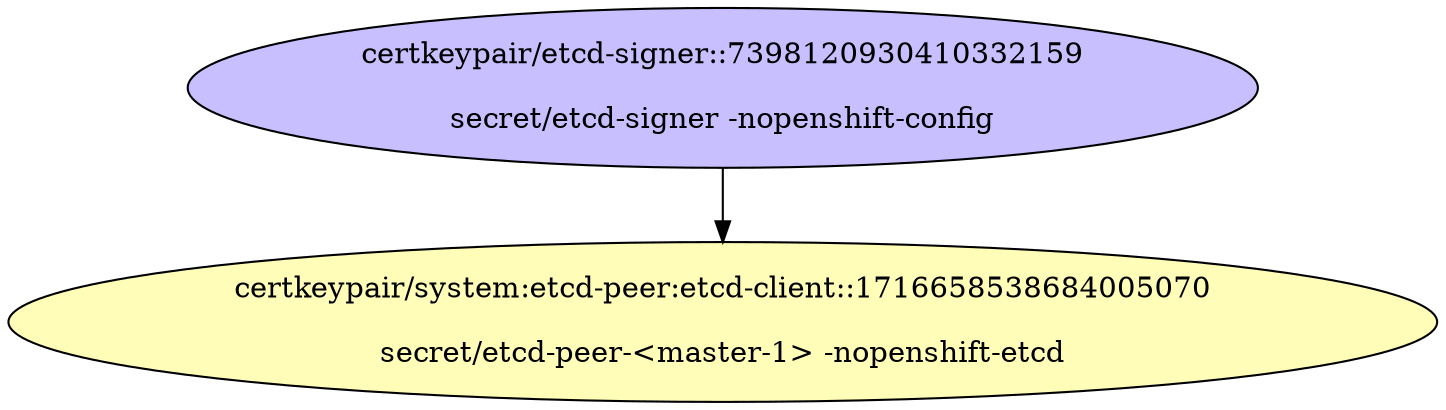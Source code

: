 digraph "Local Certificate" {
  // Node definitions.
  1 [
    label="certkeypair/etcd-signer::7398120930410332159\n\nsecret/etcd-signer -nopenshift-config\n"
    style=filled
    fillcolor="#c7bfff"
  ];
  4 [
    label="certkeypair/system:etcd-peer:etcd-client::1716658538684005070\n\nsecret/etcd-peer-<master-1> -nopenshift-etcd\n"
    style=filled
    fillcolor="#fffdb8"
  ];

  // Edge definitions.
  1 -> 4;
}